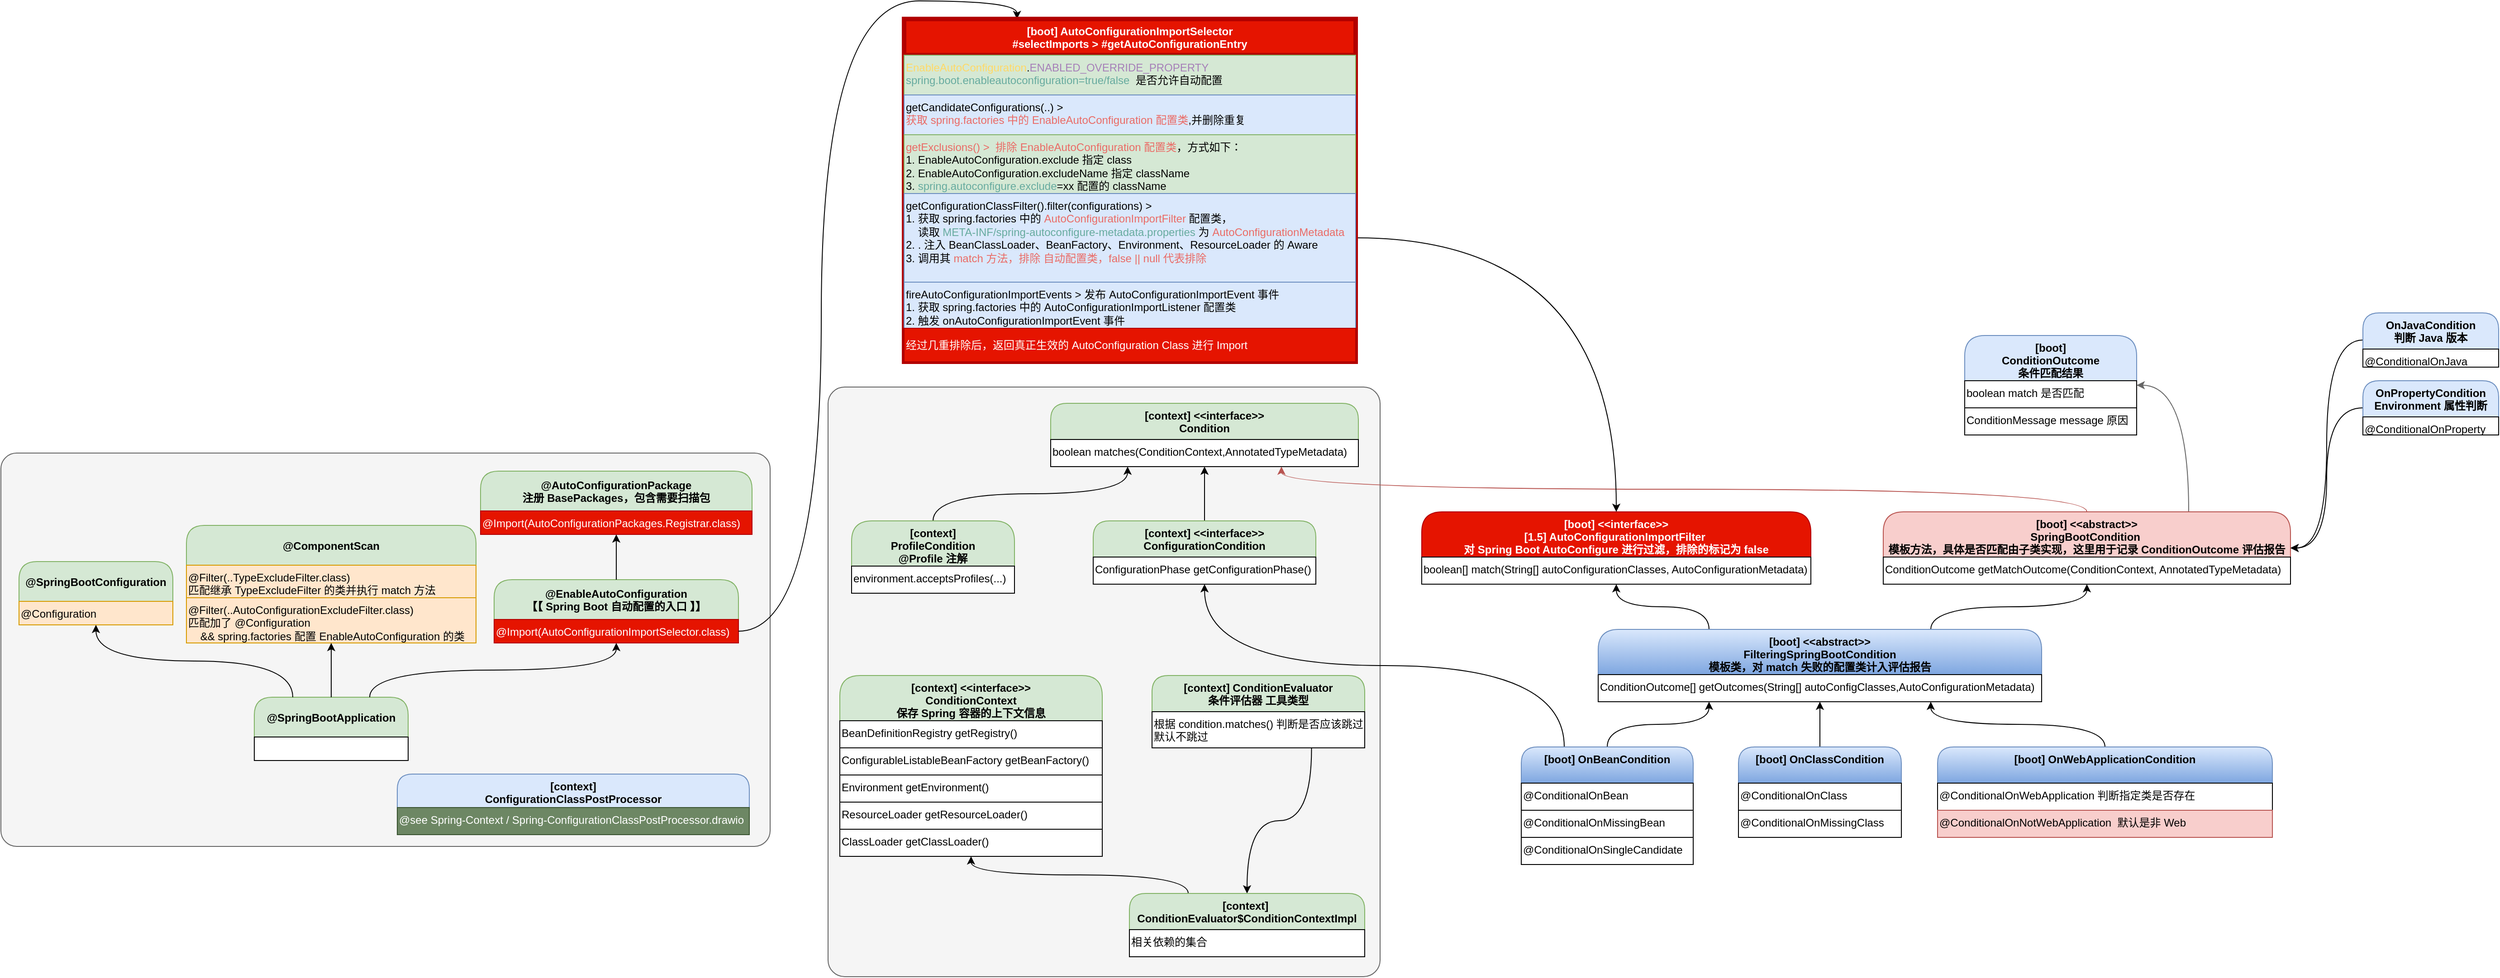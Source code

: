 <mxfile version="13.6.2" type="device"><diagram id="PFs4TAfe8ZJRCH0NtUVy" name="第 1 页"><mxGraphModel dx="3080" dy="1980" grid="0" gridSize="10" guides="1" tooltips="1" connect="1" arrows="1" fold="1" page="1" pageScale="1" pageWidth="827" pageHeight="1169" math="0" shadow="0"><root><mxCell id="0"/><mxCell id="1" parent="0"/><mxCell id="UStZUBJrKpM4BHAoXmst-19" value="" style="rounded=1;whiteSpace=wrap;html=1;arcSize=3;fillColor=#f5f5f5;strokeColor=#666666;fontColor=#333333;" vertex="1" parent="1"><mxGeometry x="-36" y="102" width="610" height="652" as="geometry"/></mxCell><mxCell id="qdv6CmmVWg3KiV-ur0Vp-8" style="edgeStyle=orthogonalEdgeStyle;curved=1;rounded=0;orthogonalLoop=1;jettySize=auto;html=1;exitX=0.5;exitY=0;exitDx=0;exitDy=0;entryX=0.5;entryY=1;entryDx=0;entryDy=0;" parent="1" source="qdv6CmmVWg3KiV-ur0Vp-1" target="V7V3t3JNy8miscFMQGlY-1" edge="1"><mxGeometry relative="1" as="geometry"/></mxCell><mxCell id="qdv6CmmVWg3KiV-ur0Vp-5" style="edgeStyle=orthogonalEdgeStyle;rounded=0;orthogonalLoop=1;jettySize=auto;html=1;exitX=0.5;exitY=0;exitDx=0;exitDy=0;entryX=0.25;entryY=1;entryDx=0;entryDy=0;curved=1;" parent="1" source="qdv6CmmVWg3KiV-ur0Vp-3" target="V7V3t3JNy8miscFMQGlY-1" edge="1"><mxGeometry relative="1" as="geometry"/></mxCell><mxCell id="qdv6CmmVWg3KiV-ur0Vp-9" style="edgeStyle=orthogonalEdgeStyle;curved=1;rounded=0;orthogonalLoop=1;jettySize=auto;html=1;exitX=0.5;exitY=0;exitDx=0;exitDy=0;entryX=0.75;entryY=1;entryDx=0;entryDy=0;fillColor=#f8cecc;strokeColor=#b85450;" parent="1" source="qdv6CmmVWg3KiV-ur0Vp-6" target="V7V3t3JNy8miscFMQGlY-1" edge="1"><mxGeometry relative="1" as="geometry"/></mxCell><mxCell id="fY8vqqZ6w-8T7yP-Q7d8-24" style="edgeStyle=orthogonalEdgeStyle;rounded=0;orthogonalLoop=1;jettySize=auto;html=1;exitX=0.25;exitY=0;exitDx=0;exitDy=0;entryX=0.5;entryY=1;entryDx=0;entryDy=0;curved=1;" parent="1" source="fY8vqqZ6w-8T7yP-Q7d8-20" target="fY8vqqZ6w-8T7yP-Q7d8-22" edge="1"><mxGeometry relative="1" as="geometry"/></mxCell><mxCell id="fY8vqqZ6w-8T7yP-Q7d8-25" style="edgeStyle=orthogonalEdgeStyle;curved=1;rounded=0;orthogonalLoop=1;jettySize=auto;html=1;exitX=0.75;exitY=0;exitDx=0;exitDy=0;entryX=0.5;entryY=1;entryDx=0;entryDy=0;" parent="1" source="fY8vqqZ6w-8T7yP-Q7d8-20" target="qdv6CmmVWg3KiV-ur0Vp-6" edge="1"><mxGeometry relative="1" as="geometry"/></mxCell><mxCell id="fY8vqqZ6w-8T7yP-Q7d8-34" style="edgeStyle=orthogonalEdgeStyle;curved=1;rounded=0;orthogonalLoop=1;jettySize=auto;html=1;exitX=0.5;exitY=0;exitDx=0;exitDy=0;entryX=0.25;entryY=1;entryDx=0;entryDy=0;" parent="1" source="fY8vqqZ6w-8T7yP-Q7d8-26" target="fY8vqqZ6w-8T7yP-Q7d8-20" edge="1"><mxGeometry relative="1" as="geometry"/></mxCell><mxCell id="fY8vqqZ6w-8T7yP-Q7d8-35" style="edgeStyle=orthogonalEdgeStyle;curved=1;rounded=0;orthogonalLoop=1;jettySize=auto;html=1;exitX=0.25;exitY=0;exitDx=0;exitDy=0;entryX=0.5;entryY=1;entryDx=0;entryDy=0;" parent="1" source="fY8vqqZ6w-8T7yP-Q7d8-26" target="qdv6CmmVWg3KiV-ur0Vp-1" edge="1"><mxGeometry relative="1" as="geometry"><mxPoint x="380" y="380" as="targetPoint"/></mxGeometry></mxCell><mxCell id="fY8vqqZ6w-8T7yP-Q7d8-32" style="edgeStyle=orthogonalEdgeStyle;curved=1;rounded=0;orthogonalLoop=1;jettySize=auto;html=1;exitX=0.5;exitY=0;exitDx=0;exitDy=0;entryX=0.75;entryY=1;entryDx=0;entryDy=0;" parent="1" source="fY8vqqZ6w-8T7yP-Q7d8-30" target="fY8vqqZ6w-8T7yP-Q7d8-20" edge="1"><mxGeometry relative="1" as="geometry"/></mxCell><mxCell id="fY8vqqZ6w-8T7yP-Q7d8-33" style="edgeStyle=orthogonalEdgeStyle;curved=1;rounded=0;orthogonalLoop=1;jettySize=auto;html=1;exitX=0.5;exitY=0;exitDx=0;exitDy=0;entryX=0.5;entryY=1;entryDx=0;entryDy=0;" parent="1" source="fY8vqqZ6w-8T7yP-Q7d8-28" target="fY8vqqZ6w-8T7yP-Q7d8-20" edge="1"><mxGeometry relative="1" as="geometry"/></mxCell><mxCell id="fY8vqqZ6w-8T7yP-Q7d8-44" style="edgeStyle=orthogonalEdgeStyle;curved=1;rounded=0;orthogonalLoop=1;jettySize=auto;html=1;exitX=0.25;exitY=0;exitDx=0;exitDy=0;entryX=0.5;entryY=1;entryDx=0;entryDy=0;" parent="1" source="fY8vqqZ6w-8T7yP-Q7d8-42" target="qdv6CmmVWg3KiV-ur0Vp-12" edge="1"><mxGeometry relative="1" as="geometry"/></mxCell><mxCell id="UStZUBJrKpM4BHAoXmst-2" style="edgeStyle=orthogonalEdgeStyle;rounded=0;orthogonalLoop=1;jettySize=auto;html=1;exitX=0.75;exitY=1;exitDx=0;exitDy=0;curved=1;" edge="1" parent="1" source="fY8vqqZ6w-8T7yP-Q7d8-40" target="fY8vqqZ6w-8T7yP-Q7d8-42"><mxGeometry relative="1" as="geometry"/></mxCell><mxCell id="fY8vqqZ6w-8T7yP-Q7d8-26" value="[boot] OnBeanCondition" style="swimlane;fontStyle=1;align=center;verticalAlign=top;childLayout=stackLayout;horizontal=1;startSize=40;horizontalStack=0;resizeParent=1;resizeParentMax=0;resizeLast=0;collapsible=1;marginBottom=0;rounded=1;shadow=0;glass=0;sketch=0;html=0;flipH=0;fillColor=#dae8fc;strokeColor=#6c8ebf;gradientColor=#7ea6e0;" parent="1" vertex="1"><mxGeometry x="730" y="500" width="190" height="130" as="geometry"><mxRectangle x="200" y="1001" width="260" height="26" as="alternateBounds"/></mxGeometry></mxCell><mxCell id="fY8vqqZ6w-8T7yP-Q7d8-27" value="@ConditionalOnBean" style="rounded=0;whiteSpace=wrap;shadow=0;glass=0;sketch=0;align=left;verticalAlign=top;" parent="fY8vqqZ6w-8T7yP-Q7d8-26" vertex="1"><mxGeometry y="40" width="190" height="30" as="geometry"/></mxCell><mxCell id="fY8vqqZ6w-8T7yP-Q7d8-36" value="@ConditionalOnMissingBean" style="rounded=0;whiteSpace=wrap;shadow=0;glass=0;sketch=0;align=left;verticalAlign=top;" parent="fY8vqqZ6w-8T7yP-Q7d8-26" vertex="1"><mxGeometry y="70" width="190" height="30" as="geometry"/></mxCell><mxCell id="fY8vqqZ6w-8T7yP-Q7d8-37" value="@ConditionalOnSingleCandidate" style="rounded=0;whiteSpace=wrap;shadow=0;glass=0;sketch=0;align=left;verticalAlign=top;" parent="fY8vqqZ6w-8T7yP-Q7d8-26" vertex="1"><mxGeometry y="100" width="190" height="30" as="geometry"/></mxCell><mxCell id="fY8vqqZ6w-8T7yP-Q7d8-20" value="[boot] &lt;&lt;abstract&gt;&gt;&#10;FilteringSpringBootCondition&#10;模板类，对 match 失败的配置类计入评估报告" style="swimlane;fontStyle=1;align=center;verticalAlign=top;childLayout=stackLayout;horizontal=1;startSize=50;horizontalStack=0;resizeParent=1;resizeParentMax=0;resizeLast=0;collapsible=1;marginBottom=0;rounded=1;shadow=0;glass=0;sketch=0;html=0;fillColor=#dae8fc;strokeColor=#6c8ebf;gradientColor=#7ea6e0;" parent="1" vertex="1"><mxGeometry x="815" y="370" width="490" height="80" as="geometry"><mxRectangle x="200" y="1001" width="260" height="26" as="alternateBounds"/></mxGeometry></mxCell><mxCell id="fY8vqqZ6w-8T7yP-Q7d8-21" value="ConditionOutcome[] getOutcomes(String[] autoConfigClasses,AutoConfigurationMetadata)" style="rounded=0;whiteSpace=wrap;shadow=0;glass=0;sketch=0;align=left;verticalAlign=top;" parent="fY8vqqZ6w-8T7yP-Q7d8-20" vertex="1"><mxGeometry y="50" width="490" height="30" as="geometry"/></mxCell><mxCell id="UStZUBJrKpM4BHAoXmst-8" style="edgeStyle=orthogonalEdgeStyle;curved=1;rounded=0;orthogonalLoop=1;jettySize=auto;html=1;exitX=0.75;exitY=0;exitDx=0;exitDy=0;entryX=1;entryY=0.5;entryDx=0;entryDy=0;fillColor=#f5f5f5;strokeColor=#666666;" edge="1" parent="1" source="qdv6CmmVWg3KiV-ur0Vp-6" target="UStZUBJrKpM4BHAoXmst-4"><mxGeometry relative="1" as="geometry"/></mxCell><mxCell id="qdv6CmmVWg3KiV-ur0Vp-6" value="[boot] &lt;&lt;abstract&gt;&gt;&#10;SpringBootCondition &#10;模板方法，具体是否匹配由子类实现，这里用于记录 ConditionOutcome 评估报告" style="swimlane;fontStyle=1;align=center;verticalAlign=top;childLayout=stackLayout;horizontal=1;startSize=50;horizontalStack=0;resizeParent=1;resizeParentMax=0;resizeLast=0;collapsible=1;marginBottom=0;rounded=1;shadow=0;glass=0;sketch=0;html=0;fillColor=#f8cecc;strokeColor=#b85450;" parent="1" vertex="1"><mxGeometry x="1130" y="240" width="450" height="80" as="geometry"><mxRectangle x="200" y="1001" width="260" height="26" as="alternateBounds"/></mxGeometry></mxCell><mxCell id="qdv6CmmVWg3KiV-ur0Vp-7" value="ConditionOutcome getMatchOutcome(ConditionContext, AnnotatedTypeMetadata)" style="rounded=0;whiteSpace=wrap;shadow=0;glass=0;sketch=0;align=left;verticalAlign=top;" parent="qdv6CmmVWg3KiV-ur0Vp-6" vertex="1"><mxGeometry y="50" width="450" height="30" as="geometry"/></mxCell><mxCell id="UStZUBJrKpM4BHAoXmst-12" style="edgeStyle=orthogonalEdgeStyle;curved=1;rounded=0;orthogonalLoop=1;jettySize=auto;html=1;exitX=0;exitY=0.5;exitDx=0;exitDy=0;entryX=1;entryY=0.5;entryDx=0;entryDy=0;" edge="1" parent="1" source="UStZUBJrKpM4BHAoXmst-9" target="qdv6CmmVWg3KiV-ur0Vp-6"><mxGeometry relative="1" as="geometry"/></mxCell><mxCell id="UStZUBJrKpM4BHAoXmst-15" style="edgeStyle=orthogonalEdgeStyle;curved=1;rounded=0;orthogonalLoop=1;jettySize=auto;html=1;exitX=0;exitY=0.5;exitDx=0;exitDy=0;entryX=1;entryY=0.5;entryDx=0;entryDy=0;" edge="1" parent="1" source="UStZUBJrKpM4BHAoXmst-13" target="qdv6CmmVWg3KiV-ur0Vp-6"><mxGeometry relative="1" as="geometry"/></mxCell><mxCell id="UStZUBJrKpM4BHAoXmst-13" value="OnPropertyCondition&#10;Environment 属性判断" style="swimlane;fontStyle=1;align=center;verticalAlign=top;childLayout=stackLayout;horizontal=1;startSize=40;horizontalStack=0;resizeParent=1;resizeParentMax=0;resizeLast=0;collapsible=1;marginBottom=0;rounded=1;shadow=0;glass=0;sketch=0;html=0;flipH=0;fillColor=#dae8fc;strokeColor=#6c8ebf;" vertex="1" parent="1"><mxGeometry x="1660" y="95" width="150" height="60" as="geometry"><mxRectangle x="200" y="1001" width="260" height="26" as="alternateBounds"/></mxGeometry></mxCell><mxCell id="UStZUBJrKpM4BHAoXmst-14" value="@ConditionalOnProperty" style="rounded=0;whiteSpace=wrap;shadow=0;glass=0;sketch=0;align=left;verticalAlign=top;" vertex="1" parent="UStZUBJrKpM4BHAoXmst-13"><mxGeometry y="40" width="150" height="20" as="geometry"/></mxCell><mxCell id="UStZUBJrKpM4BHAoXmst-4" value="[boot]&#10;ConditionOutcome&#10;条件匹配结果" style="swimlane;fontStyle=1;align=center;verticalAlign=top;childLayout=stackLayout;horizontal=1;startSize=50;horizontalStack=0;resizeParent=1;resizeParentMax=0;resizeLast=0;collapsible=1;marginBottom=0;rounded=1;shadow=0;glass=0;sketch=0;html=0;fillColor=#dae8fc;strokeColor=#6c8ebf;" vertex="1" parent="1"><mxGeometry x="1220" y="45" width="190" height="110" as="geometry"><mxRectangle x="200" y="1001" width="260" height="26" as="alternateBounds"/></mxGeometry></mxCell><mxCell id="UStZUBJrKpM4BHAoXmst-5" value="boolean match 是否匹配" style="rounded=0;whiteSpace=wrap;shadow=0;glass=0;sketch=0;align=left;verticalAlign=top;" vertex="1" parent="UStZUBJrKpM4BHAoXmst-4"><mxGeometry y="50" width="190" height="30" as="geometry"/></mxCell><mxCell id="UStZUBJrKpM4BHAoXmst-6" value="ConditionMessage message 原因" style="rounded=0;whiteSpace=wrap;shadow=0;glass=0;sketch=0;align=left;verticalAlign=top;" vertex="1" parent="UStZUBJrKpM4BHAoXmst-4"><mxGeometry y="80" width="190" height="30" as="geometry"/></mxCell><mxCell id="UStZUBJrKpM4BHAoXmst-9" value="OnJavaCondition&#10;判断 Java 版本" style="swimlane;fontStyle=1;align=center;verticalAlign=top;childLayout=stackLayout;horizontal=1;startSize=40;horizontalStack=0;resizeParent=1;resizeParentMax=0;resizeLast=0;collapsible=1;marginBottom=0;rounded=1;shadow=0;glass=0;sketch=0;html=0;flipH=0;fillColor=#dae8fc;strokeColor=#6c8ebf;" vertex="1" parent="1"><mxGeometry x="1660" y="20" width="150" height="60" as="geometry"><mxRectangle x="200" y="1001" width="260" height="26" as="alternateBounds"/></mxGeometry></mxCell><mxCell id="UStZUBJrKpM4BHAoXmst-10" value="@ConditionalOnJava" style="rounded=0;whiteSpace=wrap;shadow=0;glass=0;sketch=0;align=left;verticalAlign=top;" vertex="1" parent="UStZUBJrKpM4BHAoXmst-9"><mxGeometry y="40" width="150" height="20" as="geometry"/></mxCell><mxCell id="fY8vqqZ6w-8T7yP-Q7d8-22" value="[boot] &lt;&lt;interface&gt;&gt;&#10;[1.5] AutoConfigurationImportFilter &#10;对 Spring Boot AutoConfigure 进行过滤，排除的标记为 false" style="swimlane;fontStyle=1;align=center;verticalAlign=top;childLayout=stackLayout;horizontal=1;startSize=50;horizontalStack=0;resizeParent=1;resizeParentMax=0;resizeLast=0;collapsible=1;marginBottom=0;rounded=1;shadow=0;glass=0;sketch=0;html=0;fillColor=#e51400;strokeColor=#B20000;fontColor=#ffffff;" parent="1" vertex="1"><mxGeometry x="620" y="240" width="430" height="80" as="geometry"><mxRectangle x="200" y="1001" width="260" height="26" as="alternateBounds"/></mxGeometry></mxCell><mxCell id="fY8vqqZ6w-8T7yP-Q7d8-23" value="boolean[] match(String[] autoConfigurationClasses, AutoConfigurationMetadata)" style="rounded=0;whiteSpace=wrap;shadow=0;glass=0;sketch=0;align=left;verticalAlign=top;" parent="fY8vqqZ6w-8T7yP-Q7d8-22" vertex="1"><mxGeometry y="50" width="430" height="30" as="geometry"/></mxCell><mxCell id="fY8vqqZ6w-8T7yP-Q7d8-30" value="[boot] OnWebApplicationCondition" style="swimlane;fontStyle=1;align=center;verticalAlign=top;childLayout=stackLayout;horizontal=1;startSize=40;horizontalStack=0;resizeParent=1;resizeParentMax=0;resizeLast=0;collapsible=1;marginBottom=0;rounded=1;shadow=0;glass=0;sketch=0;html=0;flipH=0;fillColor=#dae8fc;strokeColor=#6c8ebf;gradientColor=#7ea6e0;" parent="1" vertex="1"><mxGeometry x="1190" y="500" width="370" height="100" as="geometry"><mxRectangle x="200" y="1001" width="260" height="26" as="alternateBounds"/></mxGeometry></mxCell><mxCell id="fY8vqqZ6w-8T7yP-Q7d8-31" value="@ConditionalOnWebApplication 判断指定类是否存在" style="rounded=0;whiteSpace=wrap;shadow=0;glass=0;sketch=0;align=left;verticalAlign=top;" parent="fY8vqqZ6w-8T7yP-Q7d8-30" vertex="1"><mxGeometry y="40" width="370" height="30" as="geometry"/></mxCell><mxCell id="fY8vqqZ6w-8T7yP-Q7d8-39" value="@ConditionalOnNotWebApplication  默认是非 Web" style="rounded=0;whiteSpace=wrap;shadow=0;glass=0;sketch=0;align=left;verticalAlign=top;fillColor=#f8cecc;strokeColor=#b85450;" parent="fY8vqqZ6w-8T7yP-Q7d8-30" vertex="1"><mxGeometry y="70" width="370" height="30" as="geometry"/></mxCell><mxCell id="fY8vqqZ6w-8T7yP-Q7d8-28" value="[boot] OnClassCondition" style="swimlane;fontStyle=1;align=center;verticalAlign=top;childLayout=stackLayout;horizontal=1;startSize=40;horizontalStack=0;resizeParent=1;resizeParentMax=0;resizeLast=0;collapsible=1;marginBottom=0;rounded=1;shadow=0;glass=0;sketch=0;html=0;flipH=0;fillColor=#dae8fc;strokeColor=#6c8ebf;gradientColor=#7ea6e0;" parent="1" vertex="1"><mxGeometry x="970" y="500" width="180" height="100" as="geometry"><mxRectangle x="200" y="1001" width="260" height="26" as="alternateBounds"/></mxGeometry></mxCell><mxCell id="fY8vqqZ6w-8T7yP-Q7d8-29" value="@ConditionalOnClass" style="rounded=0;whiteSpace=wrap;shadow=0;glass=0;sketch=0;align=left;verticalAlign=top;" parent="fY8vqqZ6w-8T7yP-Q7d8-28" vertex="1"><mxGeometry y="40" width="180" height="30" as="geometry"/></mxCell><mxCell id="fY8vqqZ6w-8T7yP-Q7d8-38" value="@ConditionalOnMissingClass" style="rounded=0;whiteSpace=wrap;shadow=0;glass=0;sketch=0;align=left;verticalAlign=top;" parent="fY8vqqZ6w-8T7yP-Q7d8-28" vertex="1"><mxGeometry y="70" width="180" height="30" as="geometry"/></mxCell><mxCell id="qdv6CmmVWg3KiV-ur0Vp-1" value="[context] &lt;&lt;interface&gt;&gt;&#10;ConfigurationCondition" style="swimlane;fontStyle=1;align=center;verticalAlign=top;childLayout=stackLayout;horizontal=1;startSize=40;horizontalStack=0;resizeParent=1;resizeParentMax=0;resizeLast=0;collapsible=1;marginBottom=0;rounded=1;shadow=0;glass=0;sketch=0;html=0;fillColor=#d5e8d4;strokeColor=#82b366;" parent="1" vertex="1"><mxGeometry x="257" y="250" width="246" height="70" as="geometry"><mxRectangle x="200" y="1001" width="260" height="26" as="alternateBounds"/></mxGeometry></mxCell><mxCell id="qdv6CmmVWg3KiV-ur0Vp-2" value="ConfigurationPhase getConfigurationPhase()" style="rounded=0;whiteSpace=wrap;shadow=0;glass=0;sketch=0;align=left;verticalAlign=top;" parent="qdv6CmmVWg3KiV-ur0Vp-1" vertex="1"><mxGeometry y="40" width="246" height="30" as="geometry"/></mxCell><mxCell id="qdv6CmmVWg3KiV-ur0Vp-3" value="[context]&#10;ProfileCondition&#10;@Profile 注解" style="swimlane;fontStyle=1;align=center;verticalAlign=top;childLayout=stackLayout;horizontal=1;startSize=50;horizontalStack=0;resizeParent=1;resizeParentMax=0;resizeLast=0;collapsible=1;marginBottom=0;rounded=1;shadow=0;glass=0;sketch=0;html=0;fillColor=#d5e8d4;strokeColor=#82b366;" parent="1" vertex="1"><mxGeometry x="-10" y="250" width="180" height="80" as="geometry"><mxRectangle x="200" y="1001" width="260" height="26" as="alternateBounds"/></mxGeometry></mxCell><mxCell id="qdv6CmmVWg3KiV-ur0Vp-4" value="environment.acceptsProfiles(...)" style="rounded=0;whiteSpace=wrap;shadow=0;glass=0;sketch=0;align=left;verticalAlign=top;" parent="qdv6CmmVWg3KiV-ur0Vp-3" vertex="1"><mxGeometry y="50" width="180" height="30" as="geometry"/></mxCell><mxCell id="UStZUBJrKpM4BHAoXmst-48" value="" style="group" vertex="1" connectable="0" parent="1"><mxGeometry x="-950" y="175" width="850" height="435" as="geometry"/></mxCell><mxCell id="UStZUBJrKpM4BHAoXmst-46" value="" style="rounded=1;whiteSpace=wrap;html=1;arcSize=4;fillColor=#f5f5f5;strokeColor=#666666;fontColor=#333333;" vertex="1" parent="UStZUBJrKpM4BHAoXmst-48"><mxGeometry width="850" height="435" as="geometry"/></mxCell><mxCell id="UStZUBJrKpM4BHAoXmst-20" value="@SpringBootApplication" style="swimlane;fontStyle=1;align=center;verticalAlign=middle;childLayout=stackLayout;horizontal=1;startSize=44;horizontalStack=0;resizeParent=1;resizeParentMax=0;resizeLast=0;collapsible=1;marginBottom=0;rounded=1;shadow=0;glass=0;sketch=0;html=0;fillColor=#d5e8d4;strokeColor=#82b366;" vertex="1" parent="UStZUBJrKpM4BHAoXmst-48"><mxGeometry x="280" y="270" width="170" height="70" as="geometry"><mxRectangle x="200" y="1001" width="260" height="26" as="alternateBounds"/></mxGeometry></mxCell><mxCell id="UStZUBJrKpM4BHAoXmst-23" value="" style="rounded=0;whiteSpace=wrap;shadow=0;glass=0;sketch=0;align=left;verticalAlign=top;" vertex="1" parent="UStZUBJrKpM4BHAoXmst-20"><mxGeometry y="44" width="170" height="26" as="geometry"/></mxCell><mxCell id="UStZUBJrKpM4BHAoXmst-24" value="@SpringBootConfiguration" style="swimlane;fontStyle=1;align=center;verticalAlign=middle;childLayout=stackLayout;horizontal=1;startSize=44;horizontalStack=0;resizeParent=1;resizeParentMax=0;resizeLast=0;collapsible=1;marginBottom=0;rounded=1;shadow=0;glass=0;sketch=0;html=0;fillColor=#d5e8d4;strokeColor=#82b366;" vertex="1" parent="UStZUBJrKpM4BHAoXmst-48"><mxGeometry x="20" y="120" width="170" height="70" as="geometry"><mxRectangle x="200" y="1001" width="260" height="26" as="alternateBounds"/></mxGeometry></mxCell><mxCell id="UStZUBJrKpM4BHAoXmst-25" value="@Configuration" style="rounded=0;whiteSpace=wrap;shadow=0;glass=0;sketch=0;align=left;verticalAlign=top;fillColor=#ffe6cc;strokeColor=#d79b00;" vertex="1" parent="UStZUBJrKpM4BHAoXmst-24"><mxGeometry y="44" width="170" height="26" as="geometry"/></mxCell><mxCell id="UStZUBJrKpM4BHAoXmst-40" style="edgeStyle=orthogonalEdgeStyle;curved=1;rounded=0;orthogonalLoop=1;jettySize=auto;html=1;exitX=0.25;exitY=0;exitDx=0;exitDy=0;entryX=0.5;entryY=1;entryDx=0;entryDy=0;" edge="1" parent="UStZUBJrKpM4BHAoXmst-48" source="UStZUBJrKpM4BHAoXmst-20" target="UStZUBJrKpM4BHAoXmst-24"><mxGeometry relative="1" as="geometry"/></mxCell><mxCell id="UStZUBJrKpM4BHAoXmst-32" value="@ComponentScan" style="swimlane;fontStyle=1;align=center;verticalAlign=middle;childLayout=stackLayout;horizontal=1;startSize=44;horizontalStack=0;resizeParent=1;resizeParentMax=0;resizeLast=0;collapsible=1;marginBottom=0;rounded=1;shadow=0;glass=0;sketch=0;html=0;fillColor=#d5e8d4;strokeColor=#82b366;" vertex="1" parent="UStZUBJrKpM4BHAoXmst-48"><mxGeometry x="205" y="80" width="320" height="130" as="geometry"><mxRectangle x="200" y="1001" width="260" height="26" as="alternateBounds"/></mxGeometry></mxCell><mxCell id="UStZUBJrKpM4BHAoXmst-31" value="@Filter(..TypeExcludeFilter.class)&#10;匹配继承 TypeExcludeFilter 的类并执行 match 方法" style="rounded=0;whiteSpace=wrap;shadow=0;glass=0;sketch=0;align=left;verticalAlign=top;fillColor=#ffe6cc;strokeColor=#d79b00;" vertex="1" parent="UStZUBJrKpM4BHAoXmst-32"><mxGeometry y="44" width="320" height="36" as="geometry"/></mxCell><mxCell id="UStZUBJrKpM4BHAoXmst-44" value="@Filter(..AutoConfigurationExcludeFilter.class)&#10;匹配加了 @Configuration &#10;    &amp;&amp; spring.factories 配置 EnableAutoConfiguration 的类" style="rounded=0;whiteSpace=wrap;shadow=0;glass=0;sketch=0;align=left;verticalAlign=top;fillColor=#ffe6cc;strokeColor=#d79b00;" vertex="1" parent="UStZUBJrKpM4BHAoXmst-32"><mxGeometry y="80" width="320" height="50" as="geometry"/></mxCell><mxCell id="UStZUBJrKpM4BHAoXmst-42" style="edgeStyle=orthogonalEdgeStyle;curved=1;rounded=0;orthogonalLoop=1;jettySize=auto;html=1;exitX=0.5;exitY=0;exitDx=0;exitDy=0;entryX=0.5;entryY=1;entryDx=0;entryDy=0;" edge="1" parent="UStZUBJrKpM4BHAoXmst-48" source="UStZUBJrKpM4BHAoXmst-20" target="UStZUBJrKpM4BHAoXmst-32"><mxGeometry relative="1" as="geometry"/></mxCell><mxCell id="UStZUBJrKpM4BHAoXmst-28" value="@EnableAutoConfiguration&#10;【【 Spring Boot 自动配置的入口 】】" style="swimlane;fontStyle=1;align=center;verticalAlign=middle;childLayout=stackLayout;horizontal=1;startSize=44;horizontalStack=0;resizeParent=1;resizeParentMax=0;resizeLast=0;collapsible=1;marginBottom=0;rounded=1;shadow=0;glass=0;sketch=0;html=0;fillColor=#d5e8d4;strokeColor=#82b366;" vertex="1" parent="UStZUBJrKpM4BHAoXmst-48"><mxGeometry x="545" y="140" width="270" height="70" as="geometry"><mxRectangle x="200" y="1001" width="260" height="26" as="alternateBounds"/></mxGeometry></mxCell><mxCell id="UStZUBJrKpM4BHAoXmst-30" value="@Import(AutoConfigurationImportSelector.class)" style="rounded=0;whiteSpace=wrap;shadow=0;glass=0;sketch=0;align=left;verticalAlign=top;fillColor=#e51400;strokeColor=#B20000;fontColor=#ffffff;" vertex="1" parent="UStZUBJrKpM4BHAoXmst-28"><mxGeometry y="44" width="270" height="26" as="geometry"/></mxCell><mxCell id="UStZUBJrKpM4BHAoXmst-41" style="edgeStyle=orthogonalEdgeStyle;curved=1;rounded=0;orthogonalLoop=1;jettySize=auto;html=1;exitX=0.75;exitY=0;exitDx=0;exitDy=0;entryX=0.5;entryY=1;entryDx=0;entryDy=0;" edge="1" parent="UStZUBJrKpM4BHAoXmst-48" source="UStZUBJrKpM4BHAoXmst-20" target="UStZUBJrKpM4BHAoXmst-28"><mxGeometry relative="1" as="geometry"/></mxCell><mxCell id="UStZUBJrKpM4BHAoXmst-37" value="@AutoConfigurationPackage&#10;注册 BasePackages，包含需要扫描包" style="swimlane;fontStyle=1;align=center;verticalAlign=middle;childLayout=stackLayout;horizontal=1;startSize=44;horizontalStack=0;resizeParent=1;resizeParentMax=0;resizeLast=0;collapsible=1;marginBottom=0;rounded=1;shadow=0;glass=0;sketch=0;html=0;fillColor=#d5e8d4;strokeColor=#82b366;" vertex="1" parent="UStZUBJrKpM4BHAoXmst-48"><mxGeometry x="530" y="20" width="300" height="70" as="geometry"><mxRectangle x="200" y="1001" width="260" height="26" as="alternateBounds"/></mxGeometry></mxCell><mxCell id="UStZUBJrKpM4BHAoXmst-39" value="@Import(AutoConfigurationPackages.Registrar.class)" style="rounded=0;whiteSpace=wrap;shadow=0;glass=0;sketch=0;align=left;verticalAlign=top;fillColor=#e51400;strokeColor=#B20000;fontColor=#ffffff;" vertex="1" parent="UStZUBJrKpM4BHAoXmst-37"><mxGeometry y="44" width="300" height="26" as="geometry"/></mxCell><mxCell id="UStZUBJrKpM4BHAoXmst-43" style="edgeStyle=orthogonalEdgeStyle;curved=1;rounded=0;orthogonalLoop=1;jettySize=auto;html=1;exitX=0.5;exitY=0;exitDx=0;exitDy=0;entryX=0.5;entryY=1;entryDx=0;entryDy=0;" edge="1" parent="UStZUBJrKpM4BHAoXmst-48" source="UStZUBJrKpM4BHAoXmst-28" target="UStZUBJrKpM4BHAoXmst-37"><mxGeometry relative="1" as="geometry"/></mxCell><mxCell id="UStZUBJrKpM4BHAoXmst-17" value="[context]&#10;ConfigurationClassPostProcessor" style="swimlane;fontStyle=1;align=center;verticalAlign=top;childLayout=stackLayout;horizontal=1;startSize=37;horizontalStack=0;resizeParent=1;resizeParentMax=0;resizeLast=0;collapsible=1;marginBottom=0;rounded=1;shadow=0;glass=0;sketch=0;html=0;fillColor=#dae8fc;strokeColor=#6c8ebf;" vertex="1" parent="UStZUBJrKpM4BHAoXmst-48"><mxGeometry x="438" y="355" width="389" height="67" as="geometry"><mxRectangle x="200" y="1001" width="260" height="26" as="alternateBounds"/></mxGeometry></mxCell><mxCell id="UStZUBJrKpM4BHAoXmst-18" value="@see Spring-Context / Spring-ConfigurationClassPostProcessor.drawio&#10;" style="rounded=0;whiteSpace=wrap;shadow=0;glass=0;sketch=0;align=left;verticalAlign=top;fillColor=#6d8764;strokeColor=#3A5431;fontColor=#ffffff;" vertex="1" parent="UStZUBJrKpM4BHAoXmst-17"><mxGeometry y="37" width="389" height="30" as="geometry"/></mxCell><mxCell id="qdv6CmmVWg3KiV-ur0Vp-12" value="[context] &lt;&lt;interface&gt;&gt;&#10;ConditionContext&#10;保存 Spring 容器的上下文信息" style="swimlane;fontStyle=1;align=center;verticalAlign=top;childLayout=stackLayout;horizontal=1;startSize=50;horizontalStack=0;resizeParent=1;resizeParentMax=0;resizeLast=0;collapsible=1;marginBottom=0;rounded=1;shadow=0;glass=0;sketch=0;html=0;fillColor=#d5e8d4;strokeColor=#82b366;" parent="1" vertex="1"><mxGeometry x="-23" y="421" width="290" height="200" as="geometry"><mxRectangle x="200" y="1001" width="260" height="26" as="alternateBounds"/></mxGeometry></mxCell><mxCell id="qdv6CmmVWg3KiV-ur0Vp-13" value="BeanDefinitionRegistry getRegistry()" style="rounded=0;whiteSpace=wrap;shadow=0;glass=0;sketch=0;align=left;verticalAlign=top;" parent="qdv6CmmVWg3KiV-ur0Vp-12" vertex="1"><mxGeometry y="50" width="290" height="30" as="geometry"/></mxCell><mxCell id="qdv6CmmVWg3KiV-ur0Vp-14" value="ConfigurableListableBeanFactory getBeanFactory()" style="rounded=0;whiteSpace=wrap;shadow=0;glass=0;sketch=0;align=left;verticalAlign=top;" parent="qdv6CmmVWg3KiV-ur0Vp-12" vertex="1"><mxGeometry y="80" width="290" height="30" as="geometry"/></mxCell><mxCell id="qdv6CmmVWg3KiV-ur0Vp-15" value="Environment getEnvironment()" style="rounded=0;whiteSpace=wrap;shadow=0;glass=0;sketch=0;align=left;verticalAlign=top;" parent="qdv6CmmVWg3KiV-ur0Vp-12" vertex="1"><mxGeometry y="110" width="290" height="30" as="geometry"/></mxCell><mxCell id="qdv6CmmVWg3KiV-ur0Vp-16" value="ResourceLoader getResourceLoader()" style="rounded=0;whiteSpace=wrap;shadow=0;glass=0;sketch=0;align=left;verticalAlign=top;" parent="qdv6CmmVWg3KiV-ur0Vp-12" vertex="1"><mxGeometry y="140" width="290" height="30" as="geometry"/></mxCell><mxCell id="qdv6CmmVWg3KiV-ur0Vp-17" value="ClassLoader getClassLoader()" style="rounded=0;whiteSpace=wrap;shadow=0;glass=0;sketch=0;align=left;verticalAlign=top;" parent="qdv6CmmVWg3KiV-ur0Vp-12" vertex="1"><mxGeometry y="170" width="290" height="30" as="geometry"/></mxCell><mxCell id="fY8vqqZ6w-8T7yP-Q7d8-40" value="[context] ConditionEvaluator&#10;条件评估器 工具类型" style="swimlane;fontStyle=1;align=center;verticalAlign=top;childLayout=stackLayout;horizontal=1;startSize=40;horizontalStack=0;resizeParent=1;resizeParentMax=0;resizeLast=0;collapsible=1;marginBottom=0;rounded=1;shadow=0;glass=0;sketch=0;html=0;fillColor=#d5e8d4;strokeColor=#82b366;" parent="1" vertex="1"><mxGeometry x="322" y="421" width="235" height="80" as="geometry"><mxRectangle x="200" y="1001" width="260" height="26" as="alternateBounds"/></mxGeometry></mxCell><mxCell id="fY8vqqZ6w-8T7yP-Q7d8-41" value="根据 condition.matches() 判断是否应该跳过&#10;默认不跳过" style="rounded=0;whiteSpace=wrap;shadow=0;glass=0;sketch=0;align=left;verticalAlign=top;" parent="fY8vqqZ6w-8T7yP-Q7d8-40" vertex="1"><mxGeometry y="40" width="235" height="40" as="geometry"/></mxCell><mxCell id="V7V3t3JNy8miscFMQGlY-1" value="[context] &lt;&lt;interface&gt;&gt;&#10;Condition" style="swimlane;fontStyle=1;align=center;verticalAlign=top;childLayout=stackLayout;horizontal=1;startSize=40;horizontalStack=0;resizeParent=1;resizeParentMax=0;resizeLast=0;collapsible=1;marginBottom=0;rounded=1;shadow=0;glass=0;sketch=0;html=0;fillColor=#d5e8d4;strokeColor=#82b366;" parent="1" vertex="1"><mxGeometry x="210" y="120" width="340" height="70" as="geometry"><mxRectangle x="200" y="1001" width="260" height="26" as="alternateBounds"/></mxGeometry></mxCell><mxCell id="V7V3t3JNy8miscFMQGlY-2" value="boolean matches(ConditionContext,AnnotatedTypeMetadata)" style="rounded=0;whiteSpace=wrap;shadow=0;glass=0;sketch=0;align=left;verticalAlign=top;" parent="V7V3t3JNy8miscFMQGlY-1" vertex="1"><mxGeometry y="40" width="340" height="30" as="geometry"/></mxCell><mxCell id="fY8vqqZ6w-8T7yP-Q7d8-42" value="[context] &#10;ConditionEvaluator$ConditionContextImpl&#10;" style="swimlane;fontStyle=1;align=center;verticalAlign=top;childLayout=stackLayout;horizontal=1;startSize=40;horizontalStack=0;resizeParent=1;resizeParentMax=0;resizeLast=0;collapsible=1;marginBottom=0;rounded=1;shadow=0;glass=0;sketch=0;html=0;fillColor=#d5e8d4;strokeColor=#82b366;" parent="1" vertex="1"><mxGeometry x="297" y="662" width="260" height="70" as="geometry"><mxRectangle x="200" y="1001" width="260" height="26" as="alternateBounds"/></mxGeometry></mxCell><mxCell id="fY8vqqZ6w-8T7yP-Q7d8-43" value="相关依赖的集合" style="rounded=0;whiteSpace=wrap;shadow=0;glass=0;sketch=0;align=left;verticalAlign=top;" parent="fY8vqqZ6w-8T7yP-Q7d8-42" vertex="1"><mxGeometry y="40" width="260" height="30" as="geometry"/></mxCell><mxCell id="UStZUBJrKpM4BHAoXmst-55" style="edgeStyle=orthogonalEdgeStyle;curved=1;rounded=0;orthogonalLoop=1;jettySize=auto;html=1;exitX=1;exitY=0.5;exitDx=0;exitDy=0;fontColor=#FF7340;entryX=0.25;entryY=0;entryDx=0;entryDy=0;" edge="1" parent="1" source="UStZUBJrKpM4BHAoXmst-30" target="UStZUBJrKpM4BHAoXmst-49"><mxGeometry relative="1" as="geometry"><mxPoint x="-12" y="-153.588" as="targetPoint"/></mxGeometry></mxCell><mxCell id="UStZUBJrKpM4BHAoXmst-56" style="edgeStyle=orthogonalEdgeStyle;curved=1;rounded=0;orthogonalLoop=1;jettySize=auto;html=1;exitX=1;exitY=0.5;exitDx=0;exitDy=0;entryX=0.5;entryY=0;entryDx=0;entryDy=0;fontColor=#FF7340;" edge="1" parent="1" source="UStZUBJrKpM4BHAoXmst-53" target="fY8vqqZ6w-8T7yP-Q7d8-22"><mxGeometry relative="1" as="geometry"/></mxCell><mxCell id="UStZUBJrKpM4BHAoXmst-49" value="[boot] AutoConfigurationImportSelector&#10;#selectImports &gt; #getAutoConfigurationEntry" style="swimlane;fontStyle=1;align=center;verticalAlign=top;childLayout=stackLayout;horizontal=1;startSize=40;horizontalStack=0;resizeParent=1;resizeParentMax=0;resizeLast=0;collapsible=1;marginBottom=0;rounded=0;shadow=0;glass=0;sketch=0;html=0;fillColor=#e51400;strokeColor=#B20000;fontColor=#ffffff;strokeWidth=5;" vertex="1" parent="1"><mxGeometry x="48" y="-305" width="499" height="379" as="geometry"><mxRectangle x="200" y="1001" width="260" height="26" as="alternateBounds"/></mxGeometry></mxCell><mxCell id="UStZUBJrKpM4BHAoXmst-50" value="&lt;font color=&quot;#ffd966&quot;&gt;EnableAutoConfiguration&lt;/font&gt;.&lt;font color=&quot;#a680b8&quot;&gt;ENABLED_OVERRIDE_PROPERTY&lt;/font&gt;&lt;br&gt;&lt;font color=&quot;#67ab9f&quot;&gt;spring.boot.enableautoconfiguration=true/false&lt;/font&gt;&amp;nbsp; 是否允许自动配置" style="rounded=0;whiteSpace=wrap;shadow=0;glass=0;sketch=0;align=left;verticalAlign=top;html=1;fillColor=#d5e8d4;strokeColor=#82b366;" vertex="1" parent="UStZUBJrKpM4BHAoXmst-49"><mxGeometry y="40" width="499" height="44" as="geometry"/></mxCell><mxCell id="UStZUBJrKpM4BHAoXmst-51" value="getCandidateConfigurations(..) &amp;gt;&amp;nbsp;&lt;br&gt;&lt;font color=&quot;#ea6b66&quot;&gt;获取 spring.factories 中的&amp;nbsp;EnableAutoConfiguration 配置类&lt;/font&gt;,并删除重复" style="rounded=0;whiteSpace=wrap;shadow=0;glass=0;sketch=0;align=left;verticalAlign=top;fillColor=#dae8fc;strokeColor=#6c8ebf;html=1;" vertex="1" parent="UStZUBJrKpM4BHAoXmst-49"><mxGeometry y="84" width="499" height="44" as="geometry"/></mxCell><mxCell id="UStZUBJrKpM4BHAoXmst-52" value="&lt;font color=&quot;#ea6b66&quot;&gt;getExclusions() &amp;gt;&amp;nbsp; 排除 EnableAutoConfiguration 配置类&lt;/font&gt;，方式如下：&lt;br&gt;1. EnableAutoConfiguration.exclude 指定 class&lt;br&gt;2. EnableAutoConfiguration.excludeName&amp;nbsp;指定 className&lt;br&gt;3.&amp;nbsp;&lt;font color=&quot;#67ab9f&quot;&gt;spring.autoconfigure.exclude&lt;/font&gt;=xx 配置的 className" style="rounded=0;whiteSpace=wrap;shadow=0;glass=0;sketch=0;align=left;verticalAlign=top;fillColor=#d5e8d4;strokeColor=#82b366;html=1;" vertex="1" parent="UStZUBJrKpM4BHAoXmst-49"><mxGeometry y="128" width="499" height="65" as="geometry"/></mxCell><mxCell id="UStZUBJrKpM4BHAoXmst-53" value="getConfigurationClassFilter().filter(configurations) &amp;gt;&lt;br&gt;1. 获取 spring.factories 中的&amp;nbsp;&lt;font color=&quot;#ea6b66&quot;&gt;AutoConfigurationImportFilter&lt;/font&gt;&amp;nbsp;配置类，&lt;br&gt;&amp;nbsp; &amp;nbsp; 读取 &lt;font color=&quot;#67ab9f&quot;&gt;META-INF/spring-autoconfigure-metadata.properties&lt;/font&gt; 为&amp;nbsp;&lt;font color=&quot;#ea6b66&quot;&gt;AutoConfigurationMetadata&lt;/font&gt;&lt;br&gt;2. . 注入&amp;nbsp;BeanClassLoader、BeanFactory、Environment、ResourceLoader 的 Aware&lt;br&gt;3. 调用其&amp;nbsp;&lt;font color=&quot;#ea6b66&quot;&gt;match 方法，排除 自动配置类，false || null 代表排除&lt;/font&gt;" style="rounded=0;whiteSpace=wrap;shadow=0;glass=0;sketch=0;align=left;verticalAlign=top;fillColor=#dae8fc;strokeColor=#6c8ebf;html=1;" vertex="1" parent="UStZUBJrKpM4BHAoXmst-49"><mxGeometry y="193" width="499" height="98" as="geometry"/></mxCell><mxCell id="UStZUBJrKpM4BHAoXmst-57" value="fireAutoConfigurationImportEvents &gt; 发布 AutoConfigurationImportEvent 事件&#10;1. 获取 spring.factories 中的 AutoConfigurationImportListener 配置类&#10;2. 触发 onAutoConfigurationImportEvent 事件" style="rounded=0;whiteSpace=wrap;shadow=0;glass=0;sketch=0;align=left;verticalAlign=top;fillColor=#dae8fc;strokeColor=#6c8ebf;" vertex="1" parent="UStZUBJrKpM4BHAoXmst-49"><mxGeometry y="291" width="499" height="51" as="geometry"/></mxCell><mxCell id="UStZUBJrKpM4BHAoXmst-61" value="经过几重排除后，返回真正生效的 AutoConfiguration Class 进行 Import" style="rounded=0;whiteSpace=wrap;shadow=0;glass=0;sketch=0;align=left;verticalAlign=middle;fillColor=#e51400;strokeColor=#B20000;fontColor=#ffffff;" vertex="1" parent="UStZUBJrKpM4BHAoXmst-49"><mxGeometry y="342" width="499" height="37" as="geometry"/></mxCell></root></mxGraphModel></diagram></mxfile>